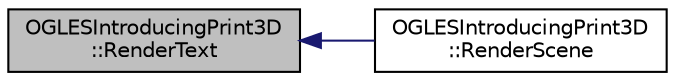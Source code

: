digraph "OGLESIntroducingPrint3D::RenderText"
{
  edge [fontname="Helvetica",fontsize="10",labelfontname="Helvetica",labelfontsize="10"];
  node [fontname="Helvetica",fontsize="10",shape=record];
  rankdir="LR";
  Node1 [label="OGLESIntroducingPrint3D\l::RenderText",height=0.2,width=0.4,color="black", fillcolor="grey75", style="filled", fontcolor="black"];
  Node1 -> Node2 [dir="back",color="midnightblue",fontsize="10",style="solid",fontname="Helvetica"];
  Node2 [label="OGLESIntroducingPrint3D\l::RenderScene",height=0.2,width=0.4,color="black", fillcolor="white", style="filled",URL="$class_o_g_l_e_s_introducing_print3_d.html#a4b9d708b27fbb073f8b96d9ee1ed5a02"];
}
